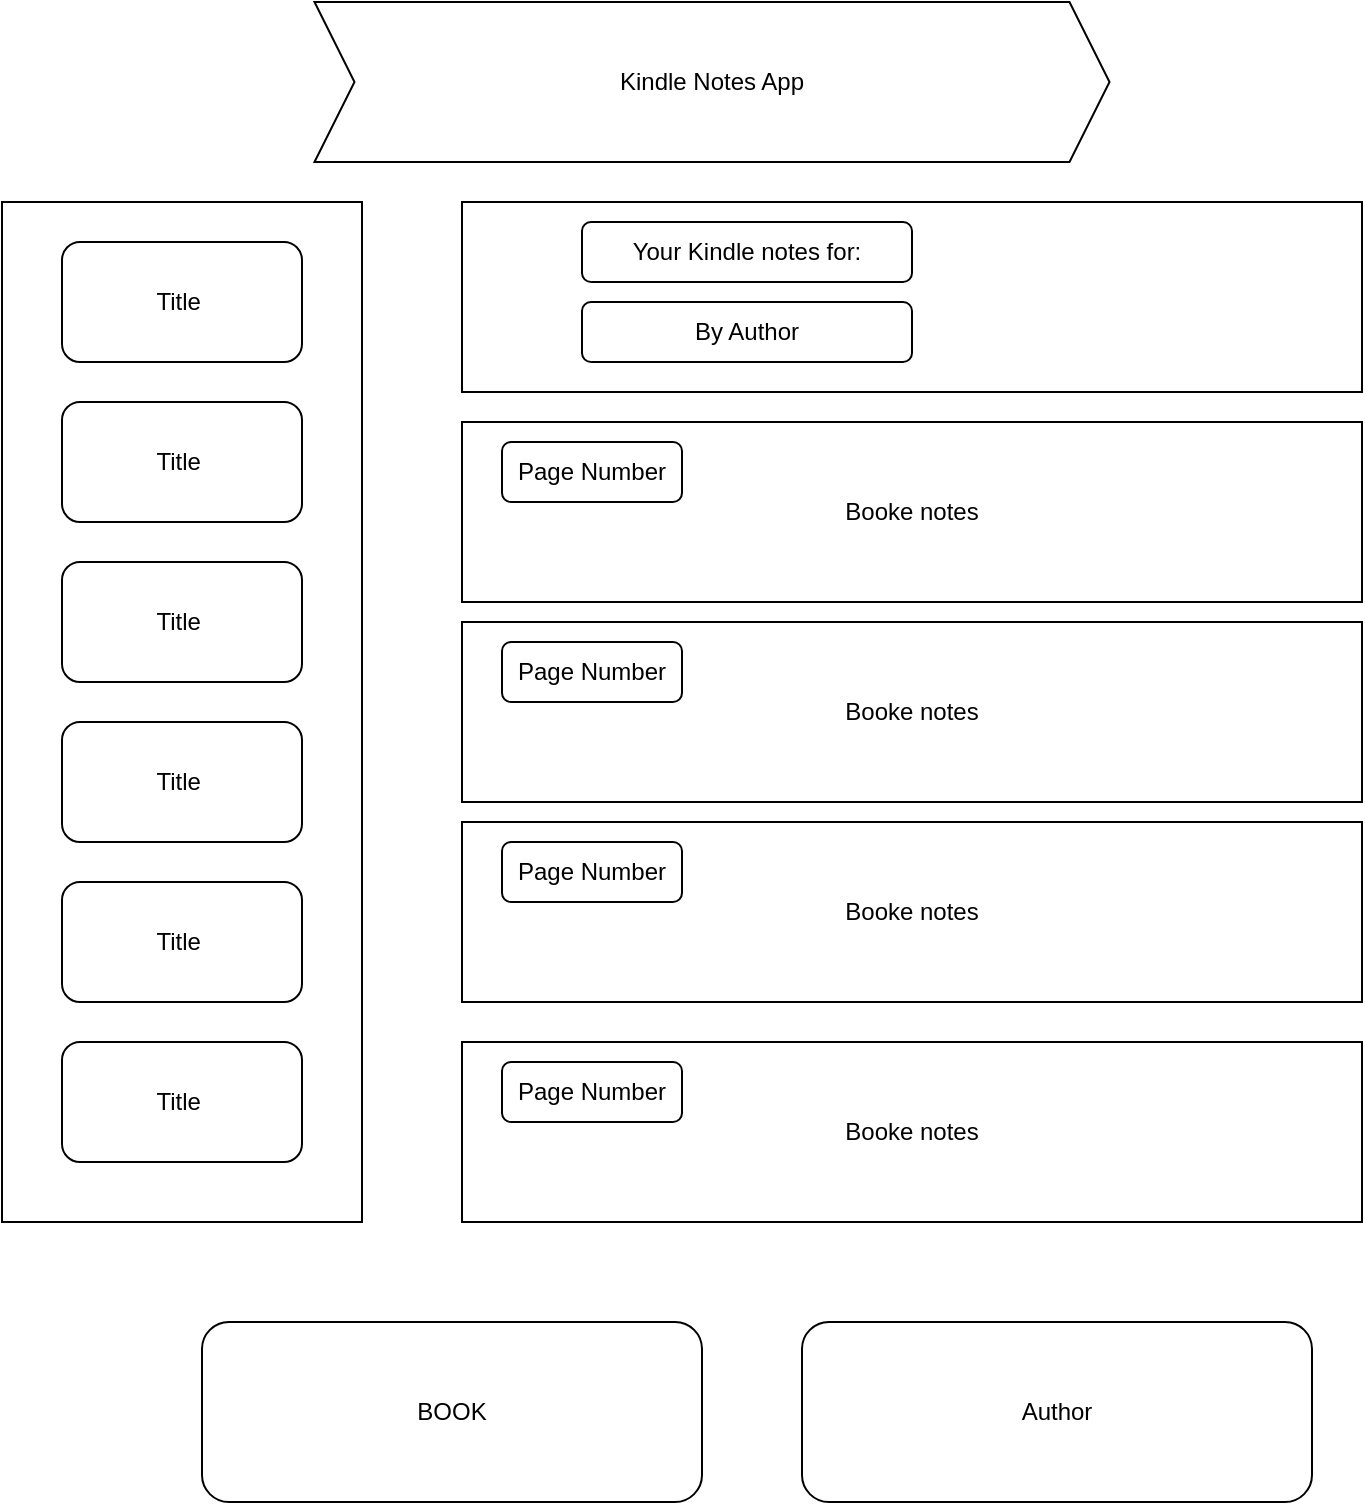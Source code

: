 <mxfile>
    <diagram id="yTsE1gZNFKZx4GLRHV2A" name="Page-1">
        <mxGraphModel dx="973" dy="2082" grid="1" gridSize="10" guides="1" tooltips="1" connect="1" arrows="1" fold="1" page="1" pageScale="1" pageWidth="850" pageHeight="1100" math="0" shadow="0">
            <root>
                <mxCell id="0"/>
                <mxCell id="1" parent="0"/>
                <mxCell id="3" value="BOOK" style="rounded=1;whiteSpace=wrap;html=1;" vertex="1" parent="1">
                    <mxGeometry x="150" y="650" width="250" height="90" as="geometry"/>
                </mxCell>
                <mxCell id="4" value="Author" style="rounded=1;whiteSpace=wrap;html=1;" vertex="1" parent="1">
                    <mxGeometry x="450" y="650" width="255" height="90" as="geometry"/>
                </mxCell>
                <mxCell id="6" value="Kindle Notes App" style="shape=step;perimeter=stepPerimeter;whiteSpace=wrap;html=1;fixedSize=1;" vertex="1" parent="1">
                    <mxGeometry x="206.25" y="-10" width="397.5" height="80" as="geometry"/>
                </mxCell>
                <mxCell id="10" value="" style="rounded=0;whiteSpace=wrap;html=1;direction=south;" vertex="1" parent="1">
                    <mxGeometry x="50" y="90" width="180" height="510" as="geometry"/>
                </mxCell>
                <mxCell id="11" value="Title&amp;nbsp;" style="rounded=1;whiteSpace=wrap;html=1;" vertex="1" parent="1">
                    <mxGeometry x="80" y="110" width="120" height="60" as="geometry"/>
                </mxCell>
                <mxCell id="13" value="Title&amp;nbsp;" style="rounded=1;whiteSpace=wrap;html=1;" vertex="1" parent="1">
                    <mxGeometry x="80" y="190" width="120" height="60" as="geometry"/>
                </mxCell>
                <mxCell id="14" value="Title&amp;nbsp;" style="rounded=1;whiteSpace=wrap;html=1;" vertex="1" parent="1">
                    <mxGeometry x="80" y="270" width="120" height="60" as="geometry"/>
                </mxCell>
                <mxCell id="15" value="Title&amp;nbsp;" style="rounded=1;whiteSpace=wrap;html=1;" vertex="1" parent="1">
                    <mxGeometry x="80" y="350" width="120" height="60" as="geometry"/>
                </mxCell>
                <mxCell id="16" value="Title&amp;nbsp;" style="rounded=1;whiteSpace=wrap;html=1;" vertex="1" parent="1">
                    <mxGeometry x="80" y="430" width="120" height="60" as="geometry"/>
                </mxCell>
                <mxCell id="17" value="Title&amp;nbsp;" style="rounded=1;whiteSpace=wrap;html=1;" vertex="1" parent="1">
                    <mxGeometry x="80" y="510" width="120" height="60" as="geometry"/>
                </mxCell>
                <mxCell id="22" value="" style="rounded=0;whiteSpace=wrap;html=1;" vertex="1" parent="1">
                    <mxGeometry x="280" y="90" width="450" height="95" as="geometry"/>
                </mxCell>
                <mxCell id="23" value="Your Kindle notes for:" style="rounded=1;whiteSpace=wrap;html=1;" vertex="1" parent="1">
                    <mxGeometry x="340" y="100" width="165" height="30" as="geometry"/>
                </mxCell>
                <mxCell id="24" value="By Author" style="rounded=1;whiteSpace=wrap;html=1;" vertex="1" parent="1">
                    <mxGeometry x="340" y="140" width="165" height="30" as="geometry"/>
                </mxCell>
                <mxCell id="36" value="Booke notes" style="rounded=0;whiteSpace=wrap;html=1;" vertex="1" parent="1">
                    <mxGeometry x="280" y="200" width="450" height="90" as="geometry"/>
                </mxCell>
                <mxCell id="37" value="Page Number" style="rounded=1;whiteSpace=wrap;html=1;" vertex="1" parent="1">
                    <mxGeometry x="300" y="210" width="90" height="30" as="geometry"/>
                </mxCell>
                <mxCell id="38" value="Booke notes" style="rounded=0;whiteSpace=wrap;html=1;" vertex="1" parent="1">
                    <mxGeometry x="280" y="300" width="450" height="90" as="geometry"/>
                </mxCell>
                <mxCell id="39" value="Booke notes" style="rounded=0;whiteSpace=wrap;html=1;" vertex="1" parent="1">
                    <mxGeometry x="280" y="400" width="450" height="90" as="geometry"/>
                </mxCell>
                <mxCell id="40" value="Booke notes" style="rounded=0;whiteSpace=wrap;html=1;" vertex="1" parent="1">
                    <mxGeometry x="280" y="510" width="450" height="90" as="geometry"/>
                </mxCell>
                <mxCell id="43" value="Page Number" style="rounded=1;whiteSpace=wrap;html=1;" vertex="1" parent="1">
                    <mxGeometry x="300" y="310" width="90" height="30" as="geometry"/>
                </mxCell>
                <mxCell id="44" value="Page Number" style="rounded=1;whiteSpace=wrap;html=1;" vertex="1" parent="1">
                    <mxGeometry x="300" y="410" width="90" height="30" as="geometry"/>
                </mxCell>
                <mxCell id="45" value="Page Number" style="rounded=1;whiteSpace=wrap;html=1;" vertex="1" parent="1">
                    <mxGeometry x="300" y="520" width="90" height="30" as="geometry"/>
                </mxCell>
            </root>
        </mxGraphModel>
    </diagram>
</mxfile>